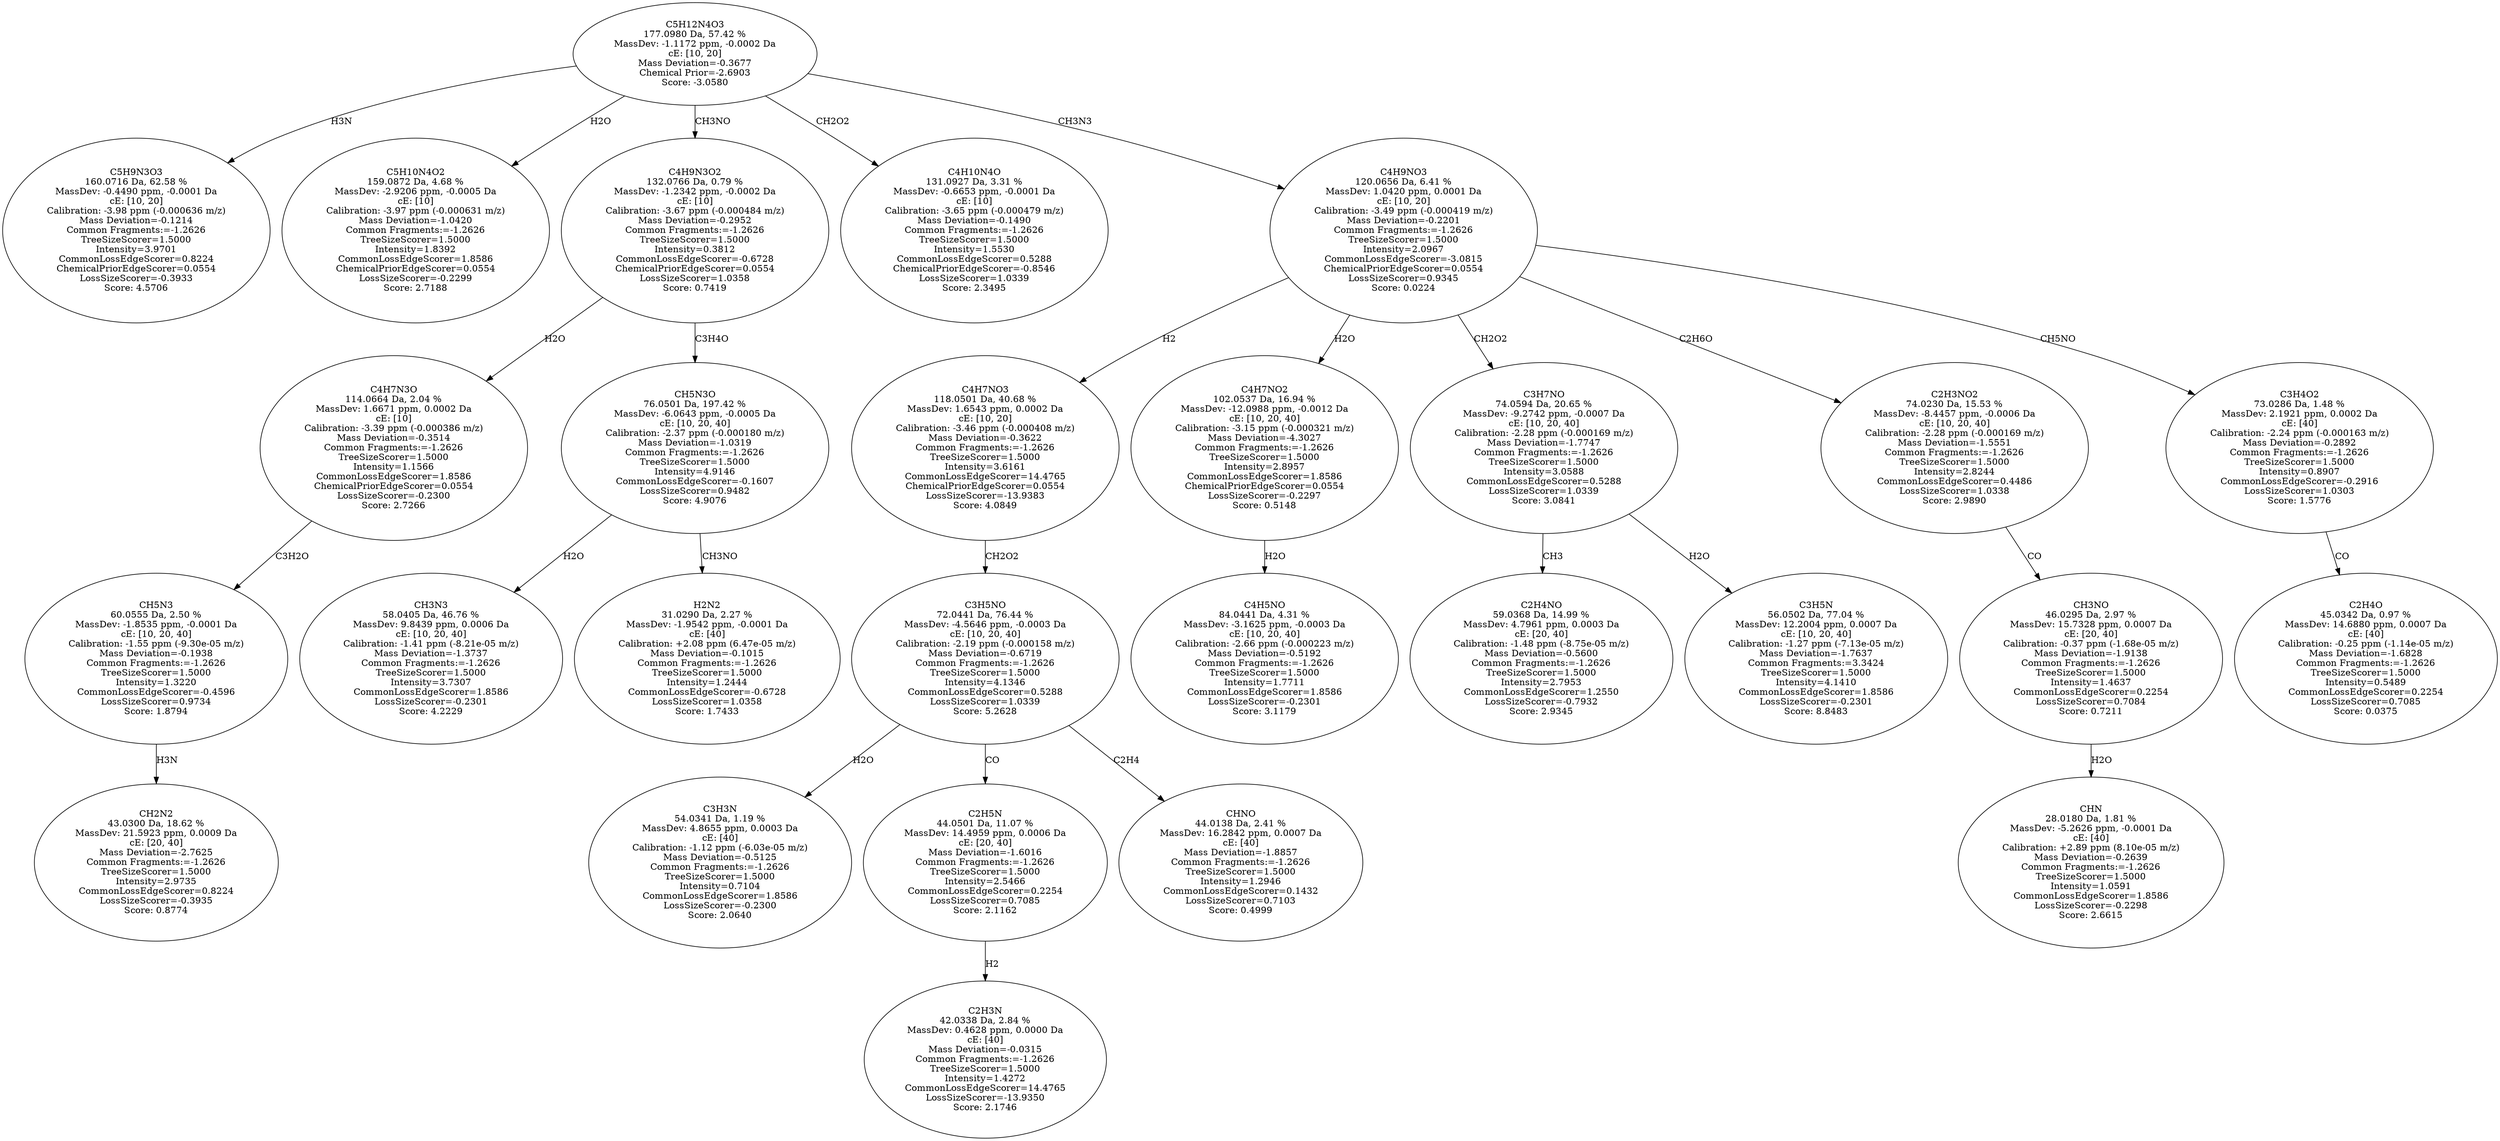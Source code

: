 strict digraph {
v1 [label="C5H9N3O3\n160.0716 Da, 62.58 %\nMassDev: -0.4490 ppm, -0.0001 Da\ncE: [10, 20]\nCalibration: -3.98 ppm (-0.000636 m/z)\nMass Deviation=-0.1214\nCommon Fragments:=-1.2626\nTreeSizeScorer=1.5000\nIntensity=3.9701\nCommonLossEdgeScorer=0.8224\nChemicalPriorEdgeScorer=0.0554\nLossSizeScorer=-0.3933\nScore: 4.5706"];
v2 [label="C5H10N4O2\n159.0872 Da, 4.68 %\nMassDev: -2.9206 ppm, -0.0005 Da\ncE: [10]\nCalibration: -3.97 ppm (-0.000631 m/z)\nMass Deviation=-1.0420\nCommon Fragments:=-1.2626\nTreeSizeScorer=1.5000\nIntensity=1.8392\nCommonLossEdgeScorer=1.8586\nChemicalPriorEdgeScorer=0.0554\nLossSizeScorer=-0.2299\nScore: 2.7188"];
v3 [label="CH2N2\n43.0300 Da, 18.62 %\nMassDev: 21.5923 ppm, 0.0009 Da\ncE: [20, 40]\nMass Deviation=-2.7625\nCommon Fragments:=-1.2626\nTreeSizeScorer=1.5000\nIntensity=2.9735\nCommonLossEdgeScorer=0.8224\nLossSizeScorer=-0.3935\nScore: 0.8774"];
v4 [label="CH5N3\n60.0555 Da, 2.50 %\nMassDev: -1.8535 ppm, -0.0001 Da\ncE: [10, 20, 40]\nCalibration: -1.55 ppm (-9.30e-05 m/z)\nMass Deviation=-0.1938\nCommon Fragments:=-1.2626\nTreeSizeScorer=1.5000\nIntensity=1.3220\nCommonLossEdgeScorer=-0.4596\nLossSizeScorer=0.9734\nScore: 1.8794"];
v5 [label="C4H7N3O\n114.0664 Da, 2.04 %\nMassDev: 1.6671 ppm, 0.0002 Da\ncE: [10]\nCalibration: -3.39 ppm (-0.000386 m/z)\nMass Deviation=-0.3514\nCommon Fragments:=-1.2626\nTreeSizeScorer=1.5000\nIntensity=1.1566\nCommonLossEdgeScorer=1.8586\nChemicalPriorEdgeScorer=0.0554\nLossSizeScorer=-0.2300\nScore: 2.7266"];
v6 [label="CH3N3\n58.0405 Da, 46.76 %\nMassDev: 9.8439 ppm, 0.0006 Da\ncE: [10, 20, 40]\nCalibration: -1.41 ppm (-8.21e-05 m/z)\nMass Deviation=-1.3737\nCommon Fragments:=-1.2626\nTreeSizeScorer=1.5000\nIntensity=3.7307\nCommonLossEdgeScorer=1.8586\nLossSizeScorer=-0.2301\nScore: 4.2229"];
v7 [label="H2N2\n31.0290 Da, 2.27 %\nMassDev: -1.9542 ppm, -0.0001 Da\ncE: [40]\nCalibration: +2.08 ppm (6.47e-05 m/z)\nMass Deviation=-0.1015\nCommon Fragments:=-1.2626\nTreeSizeScorer=1.5000\nIntensity=1.2444\nCommonLossEdgeScorer=-0.6728\nLossSizeScorer=1.0358\nScore: 1.7433"];
v8 [label="CH5N3O\n76.0501 Da, 197.42 %\nMassDev: -6.0643 ppm, -0.0005 Da\ncE: [10, 20, 40]\nCalibration: -2.37 ppm (-0.000180 m/z)\nMass Deviation=-1.0319\nCommon Fragments:=-1.2626\nTreeSizeScorer=1.5000\nIntensity=4.9146\nCommonLossEdgeScorer=-0.1607\nLossSizeScorer=0.9482\nScore: 4.9076"];
v9 [label="C4H9N3O2\n132.0766 Da, 0.79 %\nMassDev: -1.2342 ppm, -0.0002 Da\ncE: [10]\nCalibration: -3.67 ppm (-0.000484 m/z)\nMass Deviation=-0.2952\nCommon Fragments:=-1.2626\nTreeSizeScorer=1.5000\nIntensity=0.3812\nCommonLossEdgeScorer=-0.6728\nChemicalPriorEdgeScorer=0.0554\nLossSizeScorer=1.0358\nScore: 0.7419"];
v10 [label="C4H10N4O\n131.0927 Da, 3.31 %\nMassDev: -0.6653 ppm, -0.0001 Da\ncE: [10]\nCalibration: -3.65 ppm (-0.000479 m/z)\nMass Deviation=-0.1490\nCommon Fragments:=-1.2626\nTreeSizeScorer=1.5000\nIntensity=1.5530\nCommonLossEdgeScorer=0.5288\nChemicalPriorEdgeScorer=-0.8546\nLossSizeScorer=1.0339\nScore: 2.3495"];
v11 [label="C3H3N\n54.0341 Da, 1.19 %\nMassDev: 4.8655 ppm, 0.0003 Da\ncE: [40]\nCalibration: -1.12 ppm (-6.03e-05 m/z)\nMass Deviation=-0.5125\nCommon Fragments:=-1.2626\nTreeSizeScorer=1.5000\nIntensity=0.7104\nCommonLossEdgeScorer=1.8586\nLossSizeScorer=-0.2300\nScore: 2.0640"];
v12 [label="C2H3N\n42.0338 Da, 2.84 %\nMassDev: 0.4628 ppm, 0.0000 Da\ncE: [40]\nMass Deviation=-0.0315\nCommon Fragments:=-1.2626\nTreeSizeScorer=1.5000\nIntensity=1.4272\nCommonLossEdgeScorer=14.4765\nLossSizeScorer=-13.9350\nScore: 2.1746"];
v13 [label="C2H5N\n44.0501 Da, 11.07 %\nMassDev: 14.4959 ppm, 0.0006 Da\ncE: [20, 40]\nMass Deviation=-1.6016\nCommon Fragments:=-1.2626\nTreeSizeScorer=1.5000\nIntensity=2.5466\nCommonLossEdgeScorer=0.2254\nLossSizeScorer=0.7085\nScore: 2.1162"];
v14 [label="CHNO\n44.0138 Da, 2.41 %\nMassDev: 16.2842 ppm, 0.0007 Da\ncE: [40]\nMass Deviation=-1.8857\nCommon Fragments:=-1.2626\nTreeSizeScorer=1.5000\nIntensity=1.2946\nCommonLossEdgeScorer=0.1432\nLossSizeScorer=0.7103\nScore: 0.4999"];
v15 [label="C3H5NO\n72.0441 Da, 76.44 %\nMassDev: -4.5646 ppm, -0.0003 Da\ncE: [10, 20, 40]\nCalibration: -2.19 ppm (-0.000158 m/z)\nMass Deviation=-0.6719\nCommon Fragments:=-1.2626\nTreeSizeScorer=1.5000\nIntensity=4.1346\nCommonLossEdgeScorer=0.5288\nLossSizeScorer=1.0339\nScore: 5.2628"];
v16 [label="C4H7NO3\n118.0501 Da, 40.68 %\nMassDev: 1.6543 ppm, 0.0002 Da\ncE: [10, 20]\nCalibration: -3.46 ppm (-0.000408 m/z)\nMass Deviation=-0.3622\nCommon Fragments:=-1.2626\nTreeSizeScorer=1.5000\nIntensity=3.6161\nCommonLossEdgeScorer=14.4765\nChemicalPriorEdgeScorer=0.0554\nLossSizeScorer=-13.9383\nScore: 4.0849"];
v17 [label="C4H5NO\n84.0441 Da, 4.31 %\nMassDev: -3.1625 ppm, -0.0003 Da\ncE: [10, 20, 40]\nCalibration: -2.66 ppm (-0.000223 m/z)\nMass Deviation=-0.5192\nCommon Fragments:=-1.2626\nTreeSizeScorer=1.5000\nIntensity=1.7711\nCommonLossEdgeScorer=1.8586\nLossSizeScorer=-0.2301\nScore: 3.1179"];
v18 [label="C4H7NO2\n102.0537 Da, 16.94 %\nMassDev: -12.0988 ppm, -0.0012 Da\ncE: [10, 20, 40]\nCalibration: -3.15 ppm (-0.000321 m/z)\nMass Deviation=-4.3027\nCommon Fragments:=-1.2626\nTreeSizeScorer=1.5000\nIntensity=2.8957\nCommonLossEdgeScorer=1.8586\nChemicalPriorEdgeScorer=0.0554\nLossSizeScorer=-0.2297\nScore: 0.5148"];
v19 [label="C2H4NO\n59.0368 Da, 14.99 %\nMassDev: 4.7961 ppm, 0.0003 Da\ncE: [20, 40]\nCalibration: -1.48 ppm (-8.75e-05 m/z)\nMass Deviation=-0.5600\nCommon Fragments:=-1.2626\nTreeSizeScorer=1.5000\nIntensity=2.7953\nCommonLossEdgeScorer=1.2550\nLossSizeScorer=-0.7932\nScore: 2.9345"];
v20 [label="C3H5N\n56.0502 Da, 77.04 %\nMassDev: 12.2004 ppm, 0.0007 Da\ncE: [10, 20, 40]\nCalibration: -1.27 ppm (-7.13e-05 m/z)\nMass Deviation=-1.7637\nCommon Fragments:=3.3424\nTreeSizeScorer=1.5000\nIntensity=4.1410\nCommonLossEdgeScorer=1.8586\nLossSizeScorer=-0.2301\nScore: 8.8483"];
v21 [label="C3H7NO\n74.0594 Da, 20.65 %\nMassDev: -9.2742 ppm, -0.0007 Da\ncE: [10, 20, 40]\nCalibration: -2.28 ppm (-0.000169 m/z)\nMass Deviation=-1.7747\nCommon Fragments:=-1.2626\nTreeSizeScorer=1.5000\nIntensity=3.0588\nCommonLossEdgeScorer=0.5288\nLossSizeScorer=1.0339\nScore: 3.0841"];
v22 [label="CHN\n28.0180 Da, 1.81 %\nMassDev: -5.2626 ppm, -0.0001 Da\ncE: [40]\nCalibration: +2.89 ppm (8.10e-05 m/z)\nMass Deviation=-0.2639\nCommon Fragments:=-1.2626\nTreeSizeScorer=1.5000\nIntensity=1.0591\nCommonLossEdgeScorer=1.8586\nLossSizeScorer=-0.2298\nScore: 2.6615"];
v23 [label="CH3NO\n46.0295 Da, 2.97 %\nMassDev: 15.7328 ppm, 0.0007 Da\ncE: [20, 40]\nCalibration: -0.37 ppm (-1.68e-05 m/z)\nMass Deviation=-1.9138\nCommon Fragments:=-1.2626\nTreeSizeScorer=1.5000\nIntensity=1.4637\nCommonLossEdgeScorer=0.2254\nLossSizeScorer=0.7084\nScore: 0.7211"];
v24 [label="C2H3NO2\n74.0230 Da, 15.53 %\nMassDev: -8.4457 ppm, -0.0006 Da\ncE: [10, 20, 40]\nCalibration: -2.28 ppm (-0.000169 m/z)\nMass Deviation=-1.5551\nCommon Fragments:=-1.2626\nTreeSizeScorer=1.5000\nIntensity=2.8244\nCommonLossEdgeScorer=0.4486\nLossSizeScorer=1.0338\nScore: 2.9890"];
v25 [label="C2H4O\n45.0342 Da, 0.97 %\nMassDev: 14.6880 ppm, 0.0007 Da\ncE: [40]\nCalibration: -0.25 ppm (-1.14e-05 m/z)\nMass Deviation=-1.6828\nCommon Fragments:=-1.2626\nTreeSizeScorer=1.5000\nIntensity=0.5489\nCommonLossEdgeScorer=0.2254\nLossSizeScorer=0.7085\nScore: 0.0375"];
v26 [label="C3H4O2\n73.0286 Da, 1.48 %\nMassDev: 2.1921 ppm, 0.0002 Da\ncE: [40]\nCalibration: -2.24 ppm (-0.000163 m/z)\nMass Deviation=-0.2892\nCommon Fragments:=-1.2626\nTreeSizeScorer=1.5000\nIntensity=0.8907\nCommonLossEdgeScorer=-0.2916\nLossSizeScorer=1.0303\nScore: 1.5776"];
v27 [label="C4H9NO3\n120.0656 Da, 6.41 %\nMassDev: 1.0420 ppm, 0.0001 Da\ncE: [10, 20]\nCalibration: -3.49 ppm (-0.000419 m/z)\nMass Deviation=-0.2201\nCommon Fragments:=-1.2626\nTreeSizeScorer=1.5000\nIntensity=2.0967\nCommonLossEdgeScorer=-3.0815\nChemicalPriorEdgeScorer=0.0554\nLossSizeScorer=0.9345\nScore: 0.0224"];
v28 [label="C5H12N4O3\n177.0980 Da, 57.42 %\nMassDev: -1.1172 ppm, -0.0002 Da\ncE: [10, 20]\nMass Deviation=-0.3677\nChemical Prior=-2.6903\nScore: -3.0580"];
v28 -> v1 [label="H3N"];
v28 -> v2 [label="H2O"];
v4 -> v3 [label="H3N"];
v5 -> v4 [label="C3H2O"];
v9 -> v5 [label="H2O"];
v8 -> v6 [label="H2O"];
v8 -> v7 [label="CH3NO"];
v9 -> v8 [label="C3H4O"];
v28 -> v9 [label="CH3NO"];
v28 -> v10 [label="CH2O2"];
v15 -> v11 [label="H2O"];
v13 -> v12 [label="H2"];
v15 -> v13 [label="CO"];
v15 -> v14 [label="C2H4"];
v16 -> v15 [label="CH2O2"];
v27 -> v16 [label="H2"];
v18 -> v17 [label="H2O"];
v27 -> v18 [label="H2O"];
v21 -> v19 [label="CH3"];
v21 -> v20 [label="H2O"];
v27 -> v21 [label="CH2O2"];
v23 -> v22 [label="H2O"];
v24 -> v23 [label="CO"];
v27 -> v24 [label="C2H6O"];
v26 -> v25 [label="CO"];
v27 -> v26 [label="CH5NO"];
v28 -> v27 [label="CH3N3"];
}